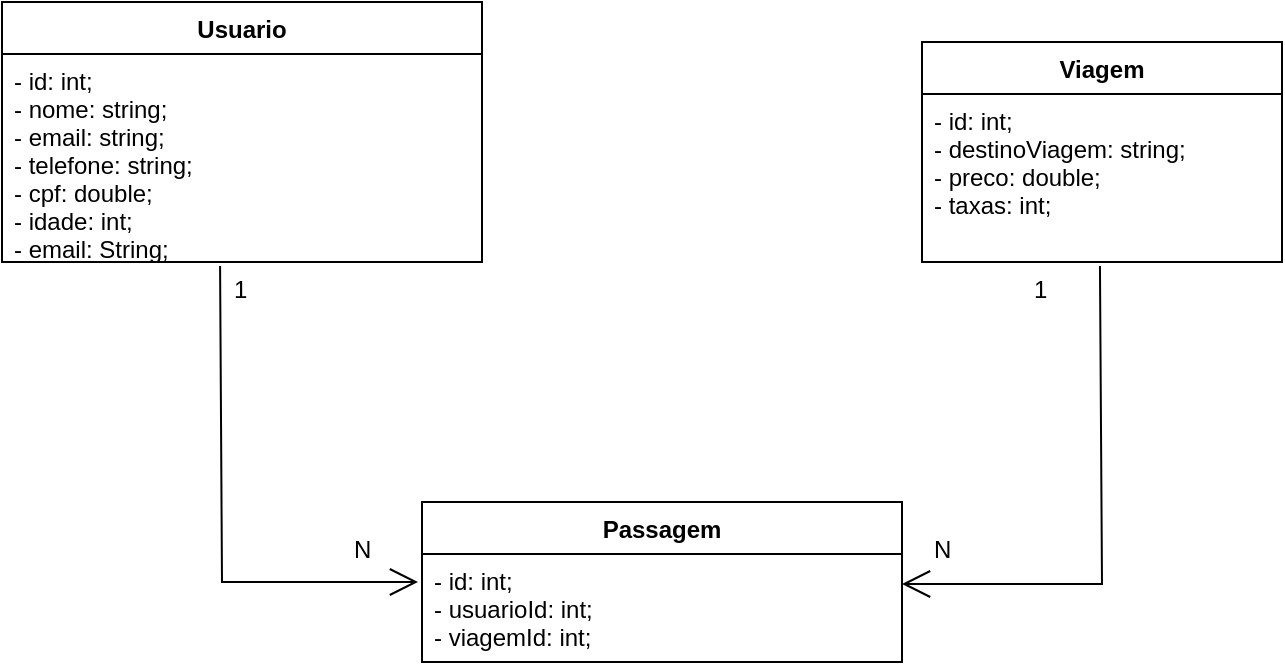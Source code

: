 <mxfile version="15.9.6" type="device"><diagram name="Page-1" id="e7e014a7-5840-1c2e-5031-d8a46d1fe8dd"><mxGraphModel dx="766" dy="496" grid="1" gridSize="10" guides="1" tooltips="1" connect="1" arrows="1" fold="1" page="1" pageScale="1" pageWidth="1169" pageHeight="826" background="none" math="0" shadow="0"><root><mxCell id="0"/><mxCell id="1" parent="0"/><mxCell id="p31kVknKZdXm5E0Dejss-47" value="Usuario" style="swimlane;fontStyle=1;align=center;verticalAlign=top;childLayout=stackLayout;horizontal=1;startSize=26;horizontalStack=0;resizeParent=1;resizeParentMax=0;resizeLast=0;collapsible=1;marginBottom=0;" parent="1" vertex="1"><mxGeometry x="10" y="150" width="240" height="130" as="geometry"/></mxCell><mxCell id="p31kVknKZdXm5E0Dejss-48" value="- id: int;&#10;- nome: string;&#10;- email: string;&#10;- telefone: string;&#10;- cpf: double;&#10;- idade: int;&#10;- email: String;" style="text;strokeColor=none;fillColor=none;align=left;verticalAlign=top;spacingLeft=4;spacingRight=4;overflow=hidden;rotatable=0;points=[[0,0.5],[1,0.5]];portConstraint=eastwest;" parent="p31kVknKZdXm5E0Dejss-47" vertex="1"><mxGeometry y="26" width="240" height="104" as="geometry"/></mxCell><mxCell id="p31kVknKZdXm5E0Dejss-51" value="Passagem" style="swimlane;fontStyle=1;align=center;verticalAlign=top;childLayout=stackLayout;horizontal=1;startSize=26;horizontalStack=0;resizeParent=1;resizeParentMax=0;resizeLast=0;collapsible=1;marginBottom=0;" parent="1" vertex="1"><mxGeometry x="220" y="400" width="240" height="80" as="geometry"/></mxCell><mxCell id="p31kVknKZdXm5E0Dejss-52" value="- id: int;&#10;- usuarioId: int;&#10;- viagemId: int;&#10;" style="text;strokeColor=none;fillColor=none;align=left;verticalAlign=top;spacingLeft=4;spacingRight=4;overflow=hidden;rotatable=0;points=[[0,0.5],[1,0.5]];portConstraint=eastwest;" parent="p31kVknKZdXm5E0Dejss-51" vertex="1"><mxGeometry y="26" width="240" height="54" as="geometry"/></mxCell><mxCell id="8KDAfJ9rvC4iK5mJ8YgF-39" value="Viagem" style="swimlane;fontStyle=1;align=center;verticalAlign=top;childLayout=stackLayout;horizontal=1;startSize=26;horizontalStack=0;resizeParent=1;resizeParentMax=0;resizeLast=0;collapsible=1;marginBottom=0;" parent="1" vertex="1"><mxGeometry x="470" y="170" width="180" height="110" as="geometry"/></mxCell><mxCell id="8KDAfJ9rvC4iK5mJ8YgF-40" value="- id: int;&#10;- destinoViagem: string;&#10;- preco: double;&#10;- taxas: int;     " style="text;strokeColor=none;fillColor=none;align=left;verticalAlign=top;spacingLeft=4;spacingRight=4;overflow=hidden;rotatable=0;points=[[0,0.5],[1,0.5]];portConstraint=eastwest;" parent="8KDAfJ9rvC4iK5mJ8YgF-39" vertex="1"><mxGeometry y="26" width="180" height="84" as="geometry"/></mxCell><mxCell id="0DAyKskHoENfvWEDOxTR-9" value="" style="endArrow=open;endFill=1;endSize=12;html=1;rounded=0;entryX=0.95;entryY=1;entryDx=0;entryDy=0;entryPerimeter=0;exitX=0.496;exitY=1.028;exitDx=0;exitDy=0;exitPerimeter=0;" parent="1" target="0DAyKskHoENfvWEDOxTR-15" edge="1"><mxGeometry width="160" relative="1" as="geometry"><mxPoint x="119.04" y="282.016" as="sourcePoint"/><mxPoint x="200" y="440" as="targetPoint"/><Array as="points"><mxPoint x="120" y="440"/></Array></mxGeometry></mxCell><mxCell id="0DAyKskHoENfvWEDOxTR-11" value="" style="endArrow=open;endFill=1;endSize=12;html=1;rounded=0;exitX=0.661;exitY=1.028;exitDx=0;exitDy=0;exitPerimeter=0;" parent="1" edge="1"><mxGeometry width="160" relative="1" as="geometry"><mxPoint x="558.98" y="282.016" as="sourcePoint"/><mxPoint x="460" y="441" as="targetPoint"/><Array as="points"><mxPoint x="560" y="441"/></Array></mxGeometry></mxCell><mxCell id="0DAyKskHoENfvWEDOxTR-13" value="N" style="text;strokeColor=none;fillColor=none;spacingLeft=4;spacingRight=4;overflow=hidden;rotatable=0;points=[[0,0.5],[1,0.5]];portConstraint=eastwest;fontSize=12;" parent="1" vertex="1"><mxGeometry x="470" y="410" width="40" height="30" as="geometry"/></mxCell><mxCell id="0DAyKskHoENfvWEDOxTR-14" value="1" style="text;strokeColor=none;fillColor=none;spacingLeft=4;spacingRight=4;overflow=hidden;rotatable=0;points=[[0,0.5],[1,0.5]];portConstraint=eastwest;fontSize=12;" parent="1" vertex="1"><mxGeometry x="520" y="280" width="40" height="30" as="geometry"/></mxCell><mxCell id="0DAyKskHoENfvWEDOxTR-15" value="N" style="text;strokeColor=none;fillColor=none;spacingLeft=4;spacingRight=4;overflow=hidden;rotatable=0;points=[[0,0.5],[1,0.5]];portConstraint=eastwest;fontSize=12;" parent="1" vertex="1"><mxGeometry x="180" y="410" width="40" height="30" as="geometry"/></mxCell><mxCell id="0DAyKskHoENfvWEDOxTR-16" value="1" style="text;strokeColor=none;fillColor=none;spacingLeft=4;spacingRight=4;overflow=hidden;rotatable=0;points=[[0,0.5],[1,0.5]];portConstraint=eastwest;fontSize=12;" parent="1" vertex="1"><mxGeometry x="120" y="280" width="40" height="30" as="geometry"/></mxCell></root></mxGraphModel></diagram></mxfile>